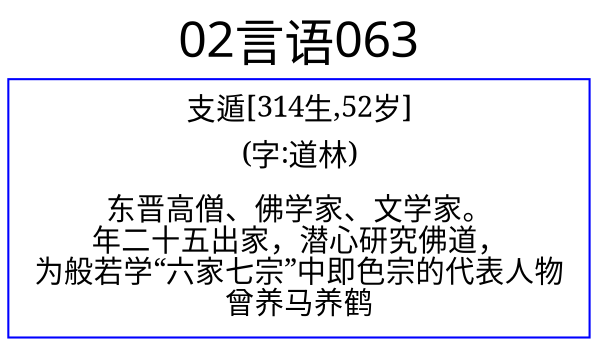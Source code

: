 
digraph
{
	rankdir = "LR";
	ranksep = 0.5;
	label = "02言语063";
	labelloc = "t";
	fontsize = "24";
	fontname = "SimHei";

	graph [style="filled", color="lightgrey"];
	node [fontname="SimSun"];
	edge [fontname="SimSun"];

	支遁 [shape="box", color="blue", label=<<table border="0" cellborder="0"><tr><td>支遁[314生,52岁]</td></tr><tr><td>(字:道林)</td></tr><tr><td></td></tr><tr><td>东晋高僧、佛学家、文学家。<br/>年二十五出家，潜心研究佛道，<br/>为般若学“六家七宗”中即色宗的代表人物<br/>曾养马养鹤<br/></td></tr></table>>];



}
